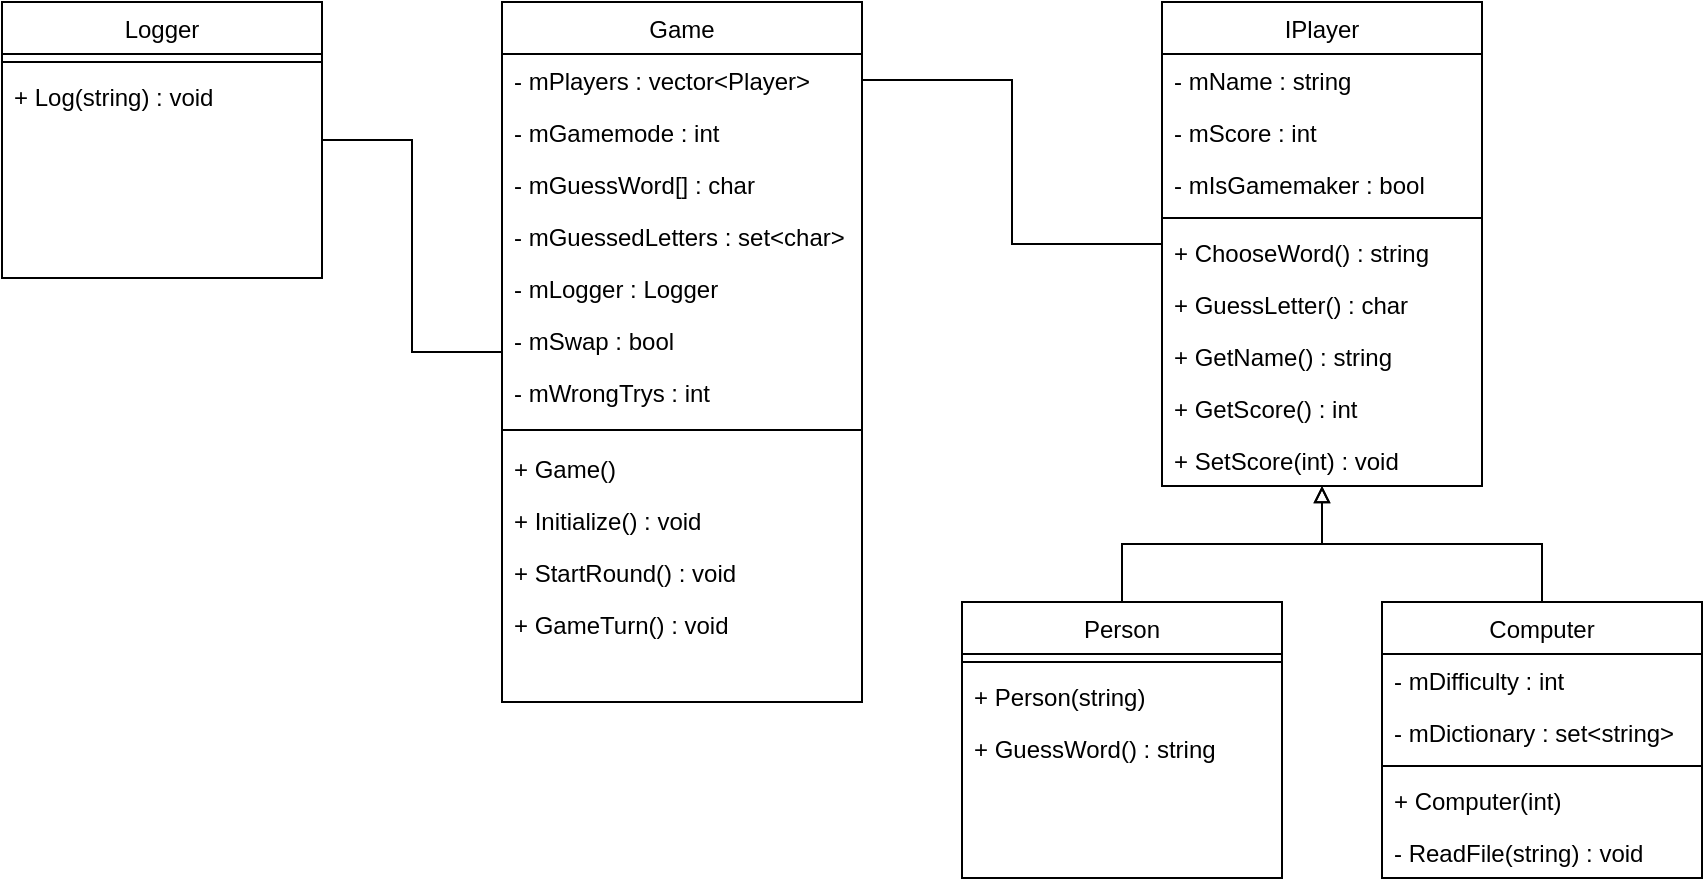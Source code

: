 <mxfile version="20.6.1" type="device"><diagram id="C5RBs43oDa-KdzZeNtuy" name="Page-1"><mxGraphModel dx="2012" dy="735" grid="1" gridSize="10" guides="1" tooltips="1" connect="1" arrows="1" fold="1" page="1" pageScale="1" pageWidth="827" pageHeight="1169" math="0" shadow="0"><root><mxCell id="WIyWlLk6GJQsqaUBKTNV-0"/><mxCell id="WIyWlLk6GJQsqaUBKTNV-1" parent="WIyWlLk6GJQsqaUBKTNV-0"/><mxCell id="zkfFHV4jXpPFQw0GAbJ--17" value="Game" style="swimlane;fontStyle=0;align=center;verticalAlign=top;childLayout=stackLayout;horizontal=1;startSize=26;horizontalStack=0;resizeParent=1;resizeLast=0;collapsible=1;marginBottom=0;rounded=0;shadow=0;strokeWidth=1;" parent="WIyWlLk6GJQsqaUBKTNV-1" vertex="1"><mxGeometry x="130" y="110" width="180" height="350" as="geometry"><mxRectangle x="550" y="140" width="160" height="26" as="alternateBounds"/></mxGeometry></mxCell><mxCell id="cvLfA6OZfSx_rXeAKCwh-30" value="- mPlayers : vector&lt;Player&gt;" style="text;align=left;verticalAlign=top;spacingLeft=4;spacingRight=4;overflow=hidden;rotatable=0;points=[[0,0.5],[1,0.5]];portConstraint=eastwest;rounded=0;shadow=0;html=0;" vertex="1" parent="zkfFHV4jXpPFQw0GAbJ--17"><mxGeometry y="26" width="180" height="26" as="geometry"/></mxCell><mxCell id="Tfb2EquwjzGsIHaGtGg2-0" value="- mGamemode : int" style="text;align=left;verticalAlign=top;spacingLeft=4;spacingRight=4;overflow=hidden;rotatable=0;points=[[0,0.5],[1,0.5]];portConstraint=eastwest;" parent="zkfFHV4jXpPFQw0GAbJ--17" vertex="1"><mxGeometry y="52" width="180" height="26" as="geometry"/></mxCell><mxCell id="zkfFHV4jXpPFQw0GAbJ--18" value="- mGuessWord[] : char" style="text;align=left;verticalAlign=top;spacingLeft=4;spacingRight=4;overflow=hidden;rotatable=0;points=[[0,0.5],[1,0.5]];portConstraint=eastwest;" parent="zkfFHV4jXpPFQw0GAbJ--17" vertex="1"><mxGeometry y="78" width="180" height="26" as="geometry"/></mxCell><mxCell id="zkfFHV4jXpPFQw0GAbJ--20" value="- mGuessedLetters : set&lt;char&gt;" style="text;align=left;verticalAlign=top;spacingLeft=4;spacingRight=4;overflow=hidden;rotatable=0;points=[[0,0.5],[1,0.5]];portConstraint=eastwest;rounded=0;shadow=0;html=0;" parent="zkfFHV4jXpPFQw0GAbJ--17" vertex="1"><mxGeometry y="104" width="180" height="26" as="geometry"/></mxCell><mxCell id="cvLfA6OZfSx_rXeAKCwh-29" value="- mLogger : Logger" style="text;align=left;verticalAlign=top;spacingLeft=4;spacingRight=4;overflow=hidden;rotatable=0;points=[[0,0.5],[1,0.5]];portConstraint=eastwest;rounded=0;shadow=0;html=0;" vertex="1" parent="zkfFHV4jXpPFQw0GAbJ--17"><mxGeometry y="130" width="180" height="26" as="geometry"/></mxCell><mxCell id="zkfFHV4jXpPFQw0GAbJ--21" value="- mSwap : bool" style="text;align=left;verticalAlign=top;spacingLeft=4;spacingRight=4;overflow=hidden;rotatable=0;points=[[0,0.5],[1,0.5]];portConstraint=eastwest;rounded=0;shadow=0;html=0;" parent="zkfFHV4jXpPFQw0GAbJ--17" vertex="1"><mxGeometry y="156" width="180" height="26" as="geometry"/></mxCell><mxCell id="cvLfA6OZfSx_rXeAKCwh-0" value="- mWrongTrys : int" style="text;align=left;verticalAlign=top;spacingLeft=4;spacingRight=4;overflow=hidden;rotatable=0;points=[[0,0.5],[1,0.5]];portConstraint=eastwest;rounded=0;shadow=0;html=0;" vertex="1" parent="zkfFHV4jXpPFQw0GAbJ--17"><mxGeometry y="182" width="180" height="26" as="geometry"/></mxCell><mxCell id="zkfFHV4jXpPFQw0GAbJ--23" value="" style="line;html=1;strokeWidth=1;align=left;verticalAlign=middle;spacingTop=-1;spacingLeft=3;spacingRight=3;rotatable=0;labelPosition=right;points=[];portConstraint=eastwest;" parent="zkfFHV4jXpPFQw0GAbJ--17" vertex="1"><mxGeometry y="208" width="180" height="12" as="geometry"/></mxCell><mxCell id="cvLfA6OZfSx_rXeAKCwh-31" value="+ Game()" style="text;align=left;verticalAlign=top;spacingLeft=4;spacingRight=4;overflow=hidden;rotatable=0;points=[[0,0.5],[1,0.5]];portConstraint=eastwest;rounded=0;shadow=0;html=0;" vertex="1" parent="zkfFHV4jXpPFQw0GAbJ--17"><mxGeometry y="220" width="180" height="26" as="geometry"/></mxCell><mxCell id="Tfb2EquwjzGsIHaGtGg2-9" value="+ Initialize() : void" style="text;align=left;verticalAlign=top;spacingLeft=4;spacingRight=4;overflow=hidden;rotatable=0;points=[[0,0.5],[1,0.5]];portConstraint=eastwest;" parent="zkfFHV4jXpPFQw0GAbJ--17" vertex="1"><mxGeometry y="246" width="180" height="26" as="geometry"/></mxCell><mxCell id="zkfFHV4jXpPFQw0GAbJ--25" value="+ StartRound() : void" style="text;align=left;verticalAlign=top;spacingLeft=4;spacingRight=4;overflow=hidden;rotatable=0;points=[[0,0.5],[1,0.5]];portConstraint=eastwest;" parent="zkfFHV4jXpPFQw0GAbJ--17" vertex="1"><mxGeometry y="272" width="180" height="26" as="geometry"/></mxCell><mxCell id="Tfb2EquwjzGsIHaGtGg2-10" value="+ GameTurn() : void" style="text;align=left;verticalAlign=top;spacingLeft=4;spacingRight=4;overflow=hidden;rotatable=0;points=[[0,0.5],[1,0.5]];portConstraint=eastwest;" parent="zkfFHV4jXpPFQw0GAbJ--17" vertex="1"><mxGeometry y="298" width="180" height="26" as="geometry"/></mxCell><mxCell id="Tfb2EquwjzGsIHaGtGg2-1" value="IPlayer" style="swimlane;fontStyle=0;align=center;verticalAlign=top;childLayout=stackLayout;horizontal=1;startSize=26;horizontalStack=0;resizeParent=1;resizeLast=0;collapsible=1;marginBottom=0;rounded=0;shadow=0;strokeWidth=1;" parent="WIyWlLk6GJQsqaUBKTNV-1" vertex="1"><mxGeometry x="460" y="110" width="160" height="242" as="geometry"><mxRectangle x="550" y="140" width="160" height="26" as="alternateBounds"/></mxGeometry></mxCell><mxCell id="Tfb2EquwjzGsIHaGtGg2-2" value="- mName : string" style="text;align=left;verticalAlign=top;spacingLeft=4;spacingRight=4;overflow=hidden;rotatable=0;points=[[0,0.5],[1,0.5]];portConstraint=eastwest;" parent="Tfb2EquwjzGsIHaGtGg2-1" vertex="1"><mxGeometry y="26" width="160" height="26" as="geometry"/></mxCell><mxCell id="Tfb2EquwjzGsIHaGtGg2-4" value="- mScore : int" style="text;align=left;verticalAlign=top;spacingLeft=4;spacingRight=4;overflow=hidden;rotatable=0;points=[[0,0.5],[1,0.5]];portConstraint=eastwest;rounded=0;shadow=0;html=0;" parent="Tfb2EquwjzGsIHaGtGg2-1" vertex="1"><mxGeometry y="52" width="160" height="26" as="geometry"/></mxCell><mxCell id="cvLfA6OZfSx_rXeAKCwh-9" value="- mIsGamemaker : bool" style="text;align=left;verticalAlign=top;spacingLeft=4;spacingRight=4;overflow=hidden;rotatable=0;points=[[0,0.5],[1,0.5]];portConstraint=eastwest;rounded=0;shadow=0;html=0;" vertex="1" parent="Tfb2EquwjzGsIHaGtGg2-1"><mxGeometry y="78" width="160" height="26" as="geometry"/></mxCell><mxCell id="Tfb2EquwjzGsIHaGtGg2-7" value="" style="line;html=1;strokeWidth=1;align=left;verticalAlign=middle;spacingTop=-1;spacingLeft=3;spacingRight=3;rotatable=0;labelPosition=right;points=[];portConstraint=eastwest;" parent="Tfb2EquwjzGsIHaGtGg2-1" vertex="1"><mxGeometry y="104" width="160" height="8" as="geometry"/></mxCell><mxCell id="cvLfA6OZfSx_rXeAKCwh-1" value="+ ChooseWord() : string" style="text;align=left;verticalAlign=top;spacingLeft=4;spacingRight=4;overflow=hidden;rotatable=0;points=[[0,0.5],[1,0.5]];portConstraint=eastwest;rounded=0;shadow=0;html=0;" vertex="1" parent="Tfb2EquwjzGsIHaGtGg2-1"><mxGeometry y="112" width="160" height="26" as="geometry"/></mxCell><mxCell id="cvLfA6OZfSx_rXeAKCwh-2" value="+ GuessLetter() : char" style="text;align=left;verticalAlign=top;spacingLeft=4;spacingRight=4;overflow=hidden;rotatable=0;points=[[0,0.5],[1,0.5]];portConstraint=eastwest;rounded=0;shadow=0;html=0;" vertex="1" parent="Tfb2EquwjzGsIHaGtGg2-1"><mxGeometry y="138" width="160" height="26" as="geometry"/></mxCell><mxCell id="cvLfA6OZfSx_rXeAKCwh-11" value="+ GetName() : string" style="text;align=left;verticalAlign=top;spacingLeft=4;spacingRight=4;overflow=hidden;rotatable=0;points=[[0,0.5],[1,0.5]];portConstraint=eastwest;rounded=0;shadow=0;html=0;" vertex="1" parent="Tfb2EquwjzGsIHaGtGg2-1"><mxGeometry y="164" width="160" height="26" as="geometry"/></mxCell><mxCell id="cvLfA6OZfSx_rXeAKCwh-12" value="+ GetScore() : int" style="text;align=left;verticalAlign=top;spacingLeft=4;spacingRight=4;overflow=hidden;rotatable=0;points=[[0,0.5],[1,0.5]];portConstraint=eastwest;rounded=0;shadow=0;html=0;" vertex="1" parent="Tfb2EquwjzGsIHaGtGg2-1"><mxGeometry y="190" width="160" height="26" as="geometry"/></mxCell><mxCell id="cvLfA6OZfSx_rXeAKCwh-13" value="+ SetScore(int) : void" style="text;align=left;verticalAlign=top;spacingLeft=4;spacingRight=4;overflow=hidden;rotatable=0;points=[[0,0.5],[1,0.5]];portConstraint=eastwest;rounded=0;shadow=0;html=0;" vertex="1" parent="Tfb2EquwjzGsIHaGtGg2-1"><mxGeometry y="216" width="160" height="26" as="geometry"/></mxCell><mxCell id="cvLfA6OZfSx_rXeAKCwh-10" style="edgeStyle=orthogonalEdgeStyle;rounded=0;orthogonalLoop=1;jettySize=auto;html=1;exitX=0.5;exitY=0;exitDx=0;exitDy=0;endArrow=block;endFill=0;" edge="1" parent="WIyWlLk6GJQsqaUBKTNV-1" source="cvLfA6OZfSx_rXeAKCwh-3" target="Tfb2EquwjzGsIHaGtGg2-1"><mxGeometry relative="1" as="geometry"/></mxCell><mxCell id="cvLfA6OZfSx_rXeAKCwh-3" value="Person" style="swimlane;fontStyle=0;align=center;verticalAlign=top;childLayout=stackLayout;horizontal=1;startSize=26;horizontalStack=0;resizeParent=1;resizeLast=0;collapsible=1;marginBottom=0;rounded=0;shadow=0;strokeWidth=1;" vertex="1" parent="WIyWlLk6GJQsqaUBKTNV-1"><mxGeometry x="360" y="410" width="160" height="138" as="geometry"><mxRectangle x="550" y="140" width="160" height="26" as="alternateBounds"/></mxGeometry></mxCell><mxCell id="cvLfA6OZfSx_rXeAKCwh-6" value="" style="line;html=1;strokeWidth=1;align=left;verticalAlign=middle;spacingTop=-1;spacingLeft=3;spacingRight=3;rotatable=0;labelPosition=right;points=[];portConstraint=eastwest;" vertex="1" parent="cvLfA6OZfSx_rXeAKCwh-3"><mxGeometry y="26" width="160" height="8" as="geometry"/></mxCell><mxCell id="cvLfA6OZfSx_rXeAKCwh-8" value="+ Person(string)" style="text;align=left;verticalAlign=top;spacingLeft=4;spacingRight=4;overflow=hidden;rotatable=0;points=[[0,0.5],[1,0.5]];portConstraint=eastwest;rounded=0;shadow=0;html=0;" vertex="1" parent="cvLfA6OZfSx_rXeAKCwh-3"><mxGeometry y="34" width="160" height="26" as="geometry"/></mxCell><mxCell id="cvLfA6OZfSx_rXeAKCwh-23" value="+ GuessWord() : string" style="text;align=left;verticalAlign=top;spacingLeft=4;spacingRight=4;overflow=hidden;rotatable=0;points=[[0,0.5],[1,0.5]];portConstraint=eastwest;rounded=0;shadow=0;html=0;" vertex="1" parent="cvLfA6OZfSx_rXeAKCwh-3"><mxGeometry y="60" width="160" height="26" as="geometry"/></mxCell><mxCell id="cvLfA6OZfSx_rXeAKCwh-21" style="edgeStyle=orthogonalEdgeStyle;rounded=0;orthogonalLoop=1;jettySize=auto;html=1;exitX=0.5;exitY=0;exitDx=0;exitDy=0;endArrow=block;endFill=0;" edge="1" parent="WIyWlLk6GJQsqaUBKTNV-1" source="cvLfA6OZfSx_rXeAKCwh-14" target="Tfb2EquwjzGsIHaGtGg2-1"><mxGeometry relative="1" as="geometry"/></mxCell><mxCell id="cvLfA6OZfSx_rXeAKCwh-14" value="Computer" style="swimlane;fontStyle=0;align=center;verticalAlign=top;childLayout=stackLayout;horizontal=1;startSize=26;horizontalStack=0;resizeParent=1;resizeLast=0;collapsible=1;marginBottom=0;rounded=0;shadow=0;strokeWidth=1;" vertex="1" parent="WIyWlLk6GJQsqaUBKTNV-1"><mxGeometry x="570" y="410" width="160" height="138" as="geometry"><mxRectangle x="550" y="140" width="160" height="26" as="alternateBounds"/></mxGeometry></mxCell><mxCell id="cvLfA6OZfSx_rXeAKCwh-15" value="- mDifficulty : int" style="text;align=left;verticalAlign=top;spacingLeft=4;spacingRight=4;overflow=hidden;rotatable=0;points=[[0,0.5],[1,0.5]];portConstraint=eastwest;rounded=0;shadow=0;html=0;" vertex="1" parent="cvLfA6OZfSx_rXeAKCwh-14"><mxGeometry y="26" width="160" height="26" as="geometry"/></mxCell><mxCell id="cvLfA6OZfSx_rXeAKCwh-18" value="- mDictionary : set&lt;string&gt;" style="text;align=left;verticalAlign=top;spacingLeft=4;spacingRight=4;overflow=hidden;rotatable=0;points=[[0,0.5],[1,0.5]];portConstraint=eastwest;rounded=0;shadow=0;html=0;" vertex="1" parent="cvLfA6OZfSx_rXeAKCwh-14"><mxGeometry y="52" width="160" height="26" as="geometry"/></mxCell><mxCell id="cvLfA6OZfSx_rXeAKCwh-16" value="" style="line;html=1;strokeWidth=1;align=left;verticalAlign=middle;spacingTop=-1;spacingLeft=3;spacingRight=3;rotatable=0;labelPosition=right;points=[];portConstraint=eastwest;" vertex="1" parent="cvLfA6OZfSx_rXeAKCwh-14"><mxGeometry y="78" width="160" height="8" as="geometry"/></mxCell><mxCell id="cvLfA6OZfSx_rXeAKCwh-22" value="+ Computer(int)" style="text;align=left;verticalAlign=top;spacingLeft=4;spacingRight=4;overflow=hidden;rotatable=0;points=[[0,0.5],[1,0.5]];portConstraint=eastwest;rounded=0;shadow=0;html=0;" vertex="1" parent="cvLfA6OZfSx_rXeAKCwh-14"><mxGeometry y="86" width="160" height="26" as="geometry"/></mxCell><mxCell id="cvLfA6OZfSx_rXeAKCwh-17" value="- ReadFile(string) : void" style="text;align=left;verticalAlign=top;spacingLeft=4;spacingRight=4;overflow=hidden;rotatable=0;points=[[0,0.5],[1,0.5]];portConstraint=eastwest;rounded=0;shadow=0;html=0;" vertex="1" parent="cvLfA6OZfSx_rXeAKCwh-14"><mxGeometry y="112" width="160" height="26" as="geometry"/></mxCell><mxCell id="cvLfA6OZfSx_rXeAKCwh-20" style="edgeStyle=orthogonalEdgeStyle;rounded=0;orthogonalLoop=1;jettySize=auto;html=1;endArrow=none;endFill=0;" edge="1" parent="WIyWlLk6GJQsqaUBKTNV-1" source="cvLfA6OZfSx_rXeAKCwh-30" target="Tfb2EquwjzGsIHaGtGg2-1"><mxGeometry relative="1" as="geometry"/></mxCell><mxCell id="cvLfA6OZfSx_rXeAKCwh-28" style="edgeStyle=orthogonalEdgeStyle;rounded=0;orthogonalLoop=1;jettySize=auto;html=1;exitX=1;exitY=0.5;exitDx=0;exitDy=0;endArrow=none;endFill=0;" edge="1" parent="WIyWlLk6GJQsqaUBKTNV-1" source="cvLfA6OZfSx_rXeAKCwh-24" target="zkfFHV4jXpPFQw0GAbJ--17"><mxGeometry relative="1" as="geometry"/></mxCell><mxCell id="cvLfA6OZfSx_rXeAKCwh-24" value="Logger" style="swimlane;fontStyle=0;align=center;verticalAlign=top;childLayout=stackLayout;horizontal=1;startSize=26;horizontalStack=0;resizeParent=1;resizeLast=0;collapsible=1;marginBottom=0;rounded=0;shadow=0;strokeWidth=1;" vertex="1" parent="WIyWlLk6GJQsqaUBKTNV-1"><mxGeometry x="-120" y="110" width="160" height="138" as="geometry"><mxRectangle x="550" y="140" width="160" height="26" as="alternateBounds"/></mxGeometry></mxCell><mxCell id="cvLfA6OZfSx_rXeAKCwh-25" value="" style="line;html=1;strokeWidth=1;align=left;verticalAlign=middle;spacingTop=-1;spacingLeft=3;spacingRight=3;rotatable=0;labelPosition=right;points=[];portConstraint=eastwest;" vertex="1" parent="cvLfA6OZfSx_rXeAKCwh-24"><mxGeometry y="26" width="160" height="8" as="geometry"/></mxCell><mxCell id="cvLfA6OZfSx_rXeAKCwh-26" value="+ Log(string) : void" style="text;align=left;verticalAlign=top;spacingLeft=4;spacingRight=4;overflow=hidden;rotatable=0;points=[[0,0.5],[1,0.5]];portConstraint=eastwest;rounded=0;shadow=0;html=0;" vertex="1" parent="cvLfA6OZfSx_rXeAKCwh-24"><mxGeometry y="34" width="160" height="26" as="geometry"/></mxCell></root></mxGraphModel></diagram></mxfile>